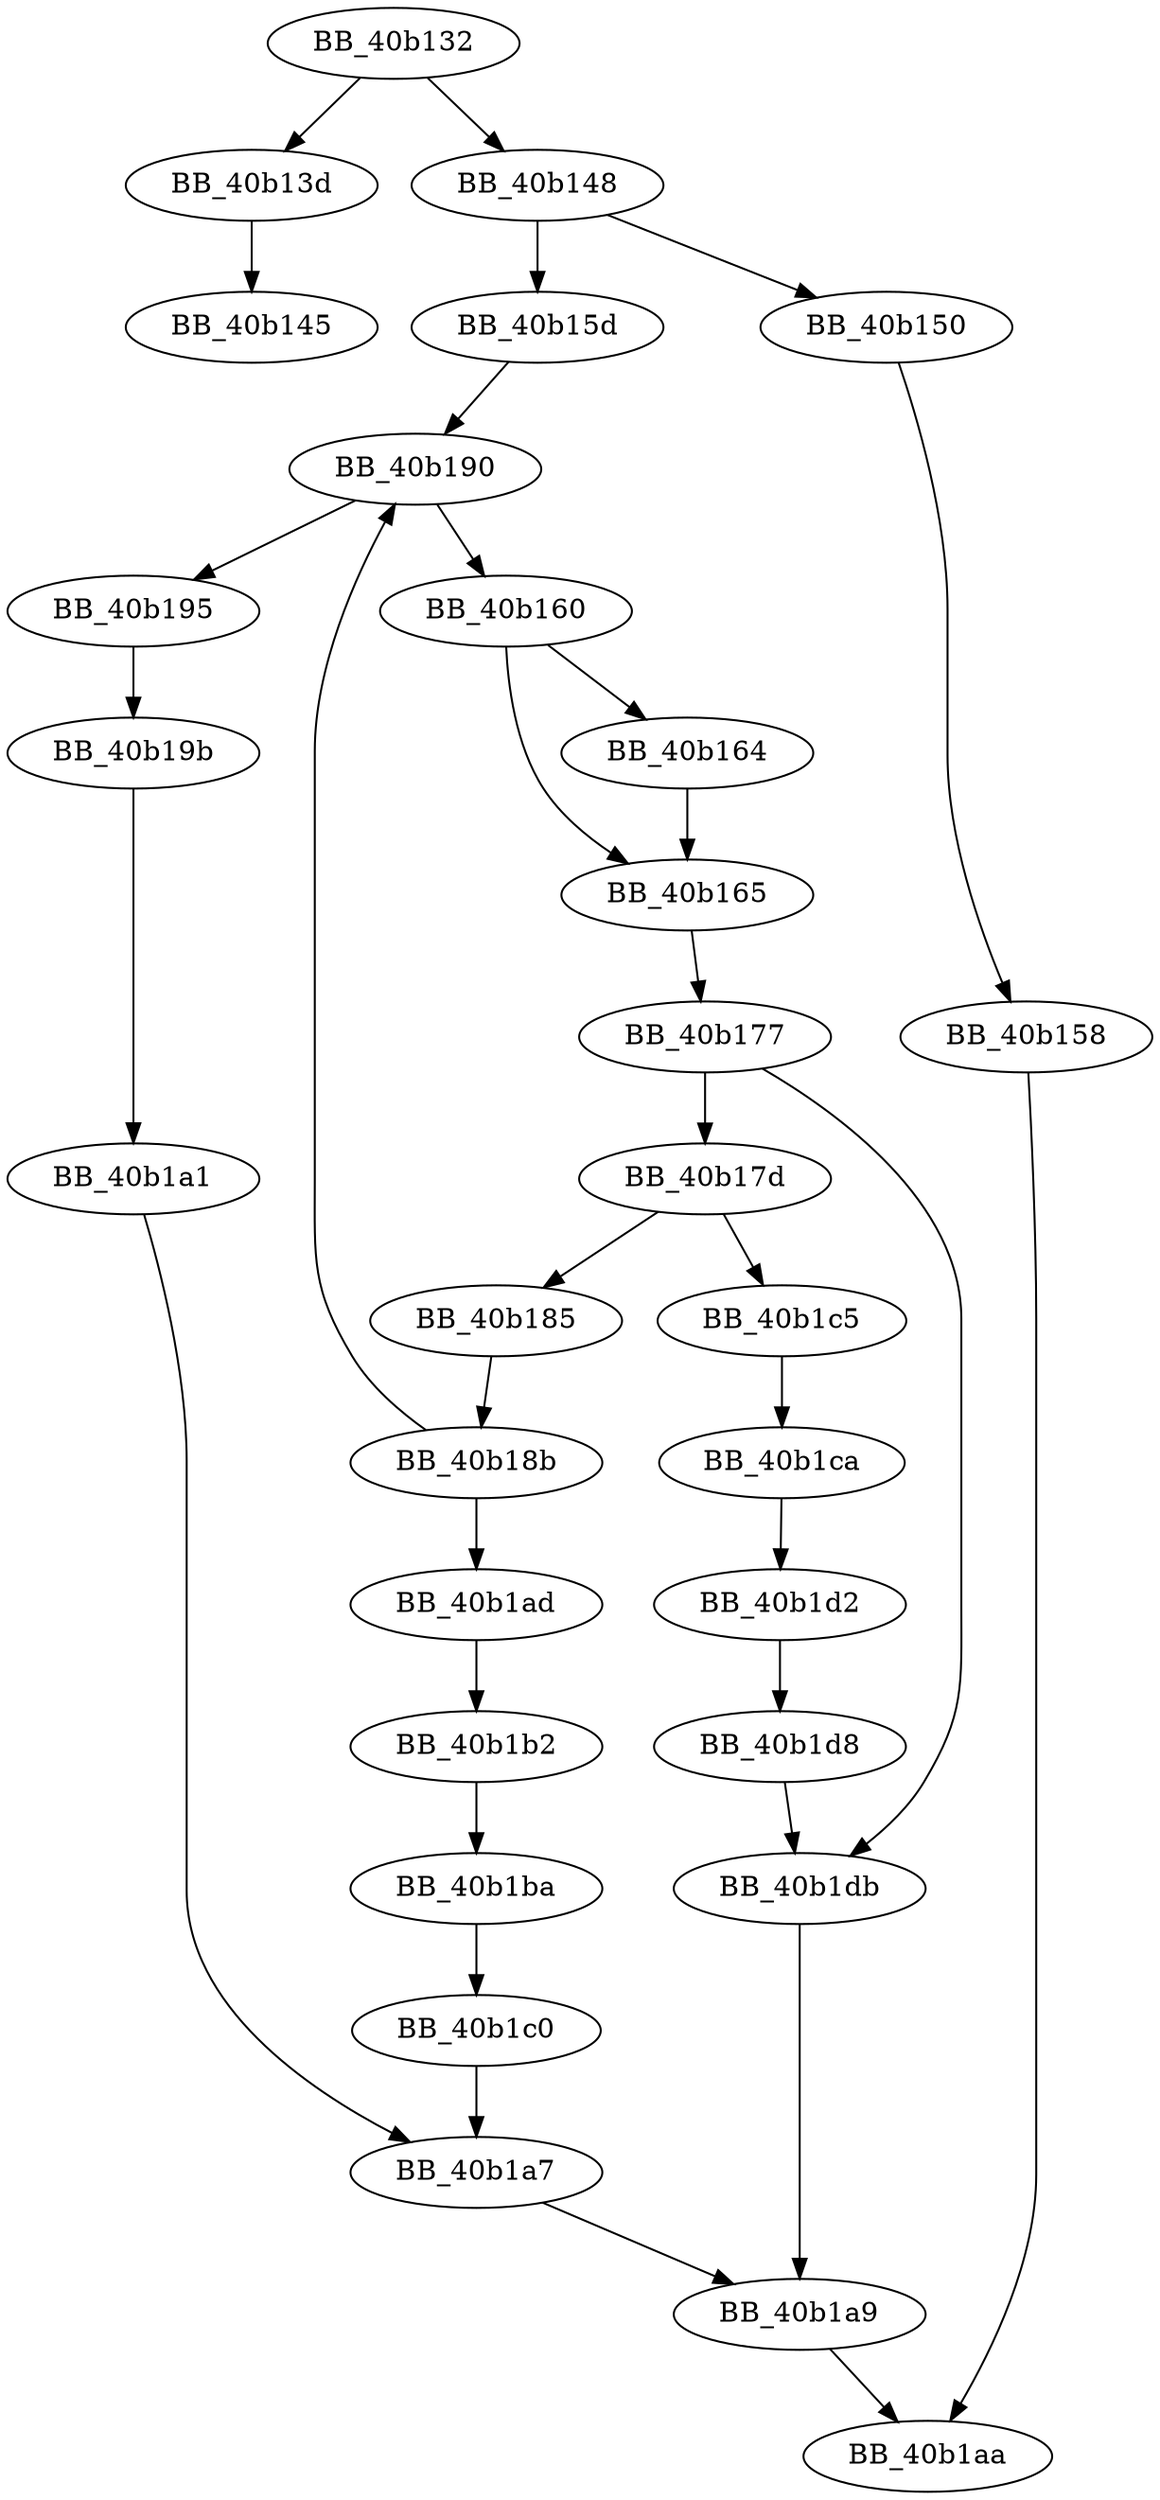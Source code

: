 DiGraph _realloc{
BB_40b132->BB_40b13d
BB_40b132->BB_40b148
BB_40b13d->BB_40b145
BB_40b148->BB_40b150
BB_40b148->BB_40b15d
BB_40b150->BB_40b158
BB_40b158->BB_40b1aa
BB_40b15d->BB_40b190
BB_40b160->BB_40b164
BB_40b160->BB_40b165
BB_40b164->BB_40b165
BB_40b165->BB_40b177
BB_40b177->BB_40b17d
BB_40b177->BB_40b1db
BB_40b17d->BB_40b185
BB_40b17d->BB_40b1c5
BB_40b185->BB_40b18b
BB_40b18b->BB_40b190
BB_40b18b->BB_40b1ad
BB_40b190->BB_40b160
BB_40b190->BB_40b195
BB_40b195->BB_40b19b
BB_40b19b->BB_40b1a1
BB_40b1a1->BB_40b1a7
BB_40b1a7->BB_40b1a9
BB_40b1a9->BB_40b1aa
BB_40b1ad->BB_40b1b2
BB_40b1b2->BB_40b1ba
BB_40b1ba->BB_40b1c0
BB_40b1c0->BB_40b1a7
BB_40b1c5->BB_40b1ca
BB_40b1ca->BB_40b1d2
BB_40b1d2->BB_40b1d8
BB_40b1d8->BB_40b1db
BB_40b1db->BB_40b1a9
}
